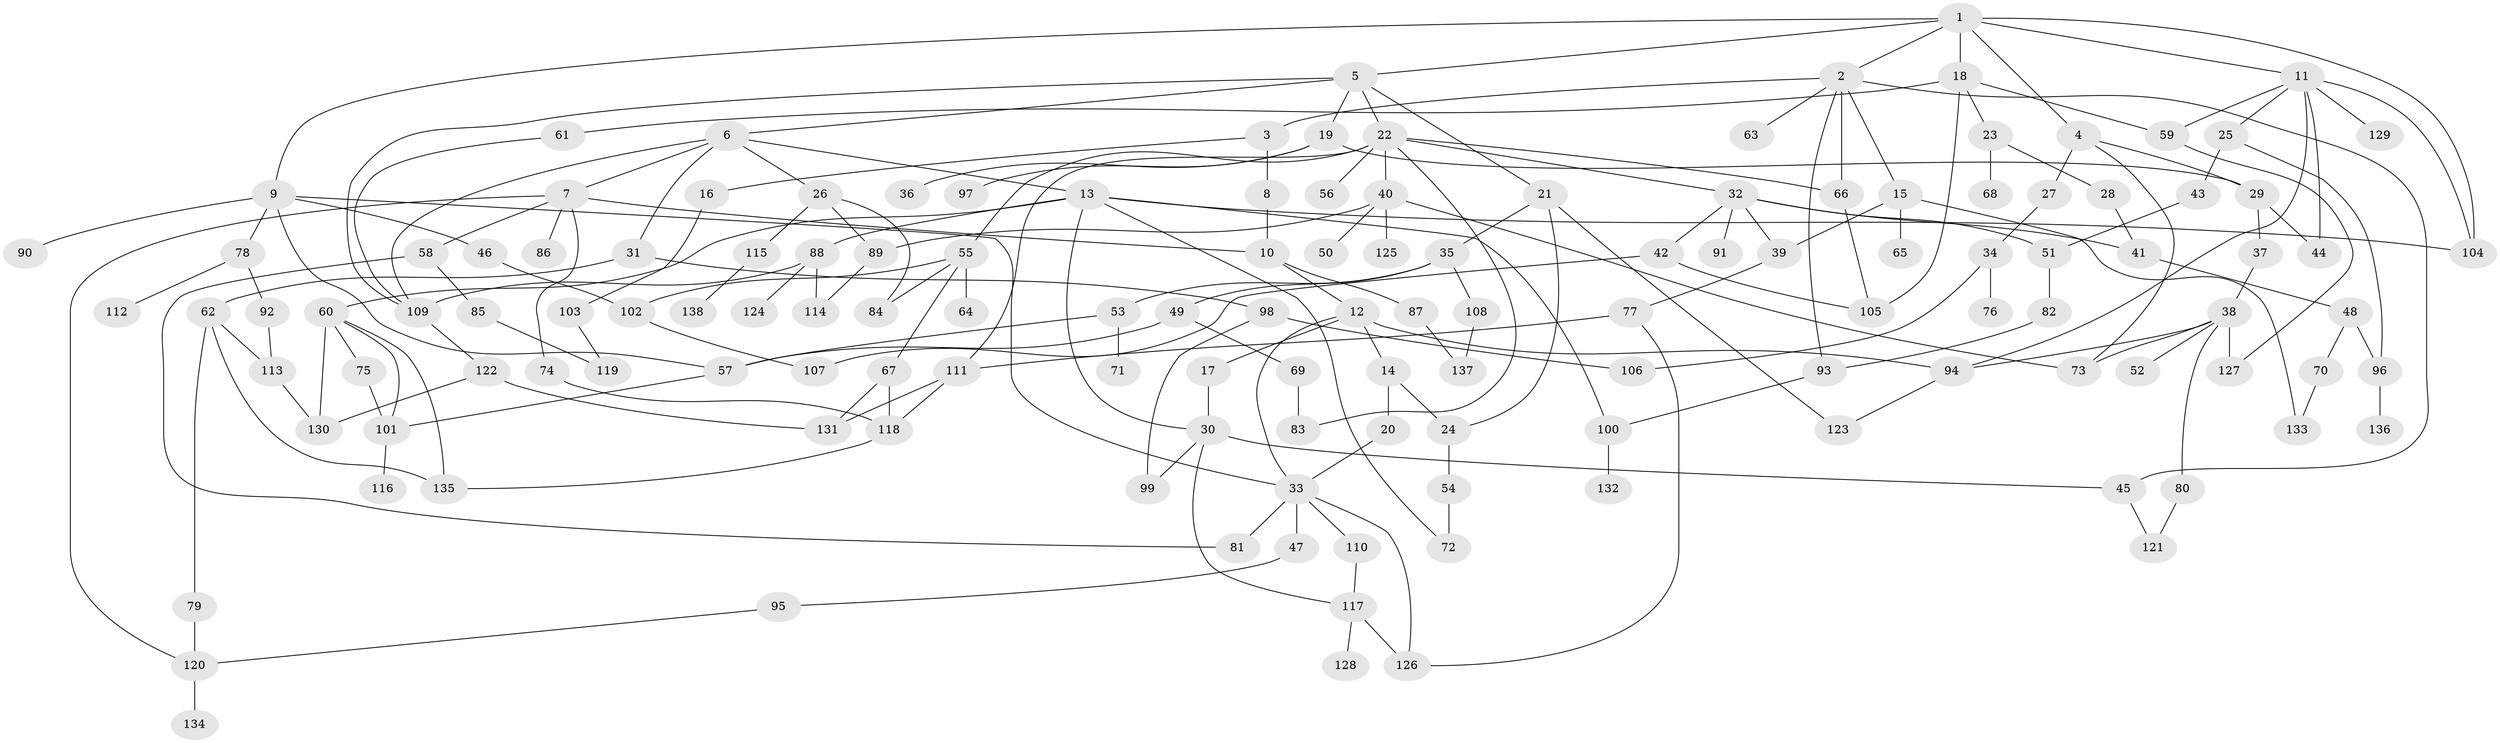 // Generated by graph-tools (version 1.1) at 2025/01/03/09/25 03:01:10]
// undirected, 138 vertices, 199 edges
graph export_dot {
graph [start="1"]
  node [color=gray90,style=filled];
  1;
  2;
  3;
  4;
  5;
  6;
  7;
  8;
  9;
  10;
  11;
  12;
  13;
  14;
  15;
  16;
  17;
  18;
  19;
  20;
  21;
  22;
  23;
  24;
  25;
  26;
  27;
  28;
  29;
  30;
  31;
  32;
  33;
  34;
  35;
  36;
  37;
  38;
  39;
  40;
  41;
  42;
  43;
  44;
  45;
  46;
  47;
  48;
  49;
  50;
  51;
  52;
  53;
  54;
  55;
  56;
  57;
  58;
  59;
  60;
  61;
  62;
  63;
  64;
  65;
  66;
  67;
  68;
  69;
  70;
  71;
  72;
  73;
  74;
  75;
  76;
  77;
  78;
  79;
  80;
  81;
  82;
  83;
  84;
  85;
  86;
  87;
  88;
  89;
  90;
  91;
  92;
  93;
  94;
  95;
  96;
  97;
  98;
  99;
  100;
  101;
  102;
  103;
  104;
  105;
  106;
  107;
  108;
  109;
  110;
  111;
  112;
  113;
  114;
  115;
  116;
  117;
  118;
  119;
  120;
  121;
  122;
  123;
  124;
  125;
  126;
  127;
  128;
  129;
  130;
  131;
  132;
  133;
  134;
  135;
  136;
  137;
  138;
  1 -- 2;
  1 -- 4;
  1 -- 5;
  1 -- 9;
  1 -- 11;
  1 -- 18;
  1 -- 104;
  2 -- 3;
  2 -- 15;
  2 -- 63;
  2 -- 93;
  2 -- 45;
  2 -- 66;
  3 -- 8;
  3 -- 16;
  4 -- 27;
  4 -- 29;
  4 -- 73;
  5 -- 6;
  5 -- 19;
  5 -- 21;
  5 -- 22;
  5 -- 109;
  6 -- 7;
  6 -- 13;
  6 -- 26;
  6 -- 31;
  6 -- 109;
  7 -- 58;
  7 -- 74;
  7 -- 86;
  7 -- 10;
  7 -- 120;
  8 -- 10;
  9 -- 46;
  9 -- 78;
  9 -- 90;
  9 -- 33;
  9 -- 57;
  10 -- 12;
  10 -- 87;
  11 -- 25;
  11 -- 44;
  11 -- 129;
  11 -- 104;
  11 -- 59;
  11 -- 94;
  12 -- 14;
  12 -- 17;
  12 -- 94;
  12 -- 33;
  13 -- 60;
  13 -- 72;
  13 -- 88;
  13 -- 100;
  13 -- 30;
  13 -- 104;
  14 -- 20;
  14 -- 24;
  15 -- 65;
  15 -- 133;
  15 -- 39;
  16 -- 103;
  17 -- 30;
  18 -- 23;
  18 -- 59;
  18 -- 61;
  18 -- 105;
  19 -- 36;
  19 -- 97;
  19 -- 29;
  20 -- 33;
  21 -- 35;
  21 -- 123;
  21 -- 24;
  22 -- 32;
  22 -- 40;
  22 -- 55;
  22 -- 56;
  22 -- 66;
  22 -- 83;
  22 -- 111;
  23 -- 28;
  23 -- 68;
  24 -- 54;
  25 -- 43;
  25 -- 96;
  26 -- 89;
  26 -- 115;
  26 -- 84;
  27 -- 34;
  28 -- 41;
  29 -- 37;
  29 -- 44;
  30 -- 45;
  30 -- 99;
  30 -- 117;
  31 -- 62;
  31 -- 98;
  32 -- 39;
  32 -- 42;
  32 -- 91;
  32 -- 41;
  32 -- 51;
  33 -- 47;
  33 -- 81;
  33 -- 110;
  33 -- 126;
  34 -- 76;
  34 -- 106;
  35 -- 49;
  35 -- 53;
  35 -- 108;
  37 -- 38;
  38 -- 52;
  38 -- 80;
  38 -- 127;
  38 -- 94;
  38 -- 73;
  39 -- 77;
  40 -- 50;
  40 -- 73;
  40 -- 125;
  40 -- 89;
  41 -- 48;
  42 -- 107;
  42 -- 105;
  43 -- 51;
  45 -- 121;
  46 -- 102;
  47 -- 95;
  48 -- 70;
  48 -- 96;
  49 -- 57;
  49 -- 69;
  51 -- 82;
  53 -- 71;
  53 -- 57;
  54 -- 72;
  55 -- 64;
  55 -- 67;
  55 -- 84;
  55 -- 102;
  57 -- 101;
  58 -- 85;
  58 -- 81;
  59 -- 127;
  60 -- 75;
  60 -- 101;
  60 -- 130;
  60 -- 135;
  61 -- 109;
  62 -- 79;
  62 -- 135;
  62 -- 113;
  66 -- 105;
  67 -- 131;
  67 -- 118;
  69 -- 83;
  70 -- 133;
  74 -- 118;
  75 -- 101;
  77 -- 111;
  77 -- 126;
  78 -- 92;
  78 -- 112;
  79 -- 120;
  80 -- 121;
  82 -- 93;
  85 -- 119;
  87 -- 137;
  88 -- 124;
  88 -- 114;
  88 -- 109;
  89 -- 114;
  92 -- 113;
  93 -- 100;
  94 -- 123;
  95 -- 120;
  96 -- 136;
  98 -- 99;
  98 -- 106;
  100 -- 132;
  101 -- 116;
  102 -- 107;
  103 -- 119;
  108 -- 137;
  109 -- 122;
  110 -- 117;
  111 -- 118;
  111 -- 131;
  113 -- 130;
  115 -- 138;
  117 -- 128;
  117 -- 126;
  118 -- 135;
  120 -- 134;
  122 -- 131;
  122 -- 130;
}

